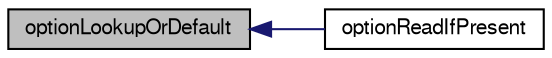 digraph "optionLookupOrDefault"
{
  bgcolor="transparent";
  edge [fontname="FreeSans",fontsize="10",labelfontname="FreeSans",labelfontsize="10"];
  node [fontname="FreeSans",fontsize="10",shape=record];
  rankdir="LR";
  Node1138 [label="optionLookupOrDefault",height=0.2,width=0.4,color="black", fillcolor="grey75", style="filled", fontcolor="black"];
  Node1138 -> Node1139 [dir="back",color="midnightblue",fontsize="10",style="solid",fontname="FreeSans"];
  Node1139 [label="optionReadIfPresent",height=0.2,width=0.4,color="black",URL="$a26662.html#adf942bae2f2426d422bad668e7b05d86",tooltip="Read a value from the named option if present. "];
}
